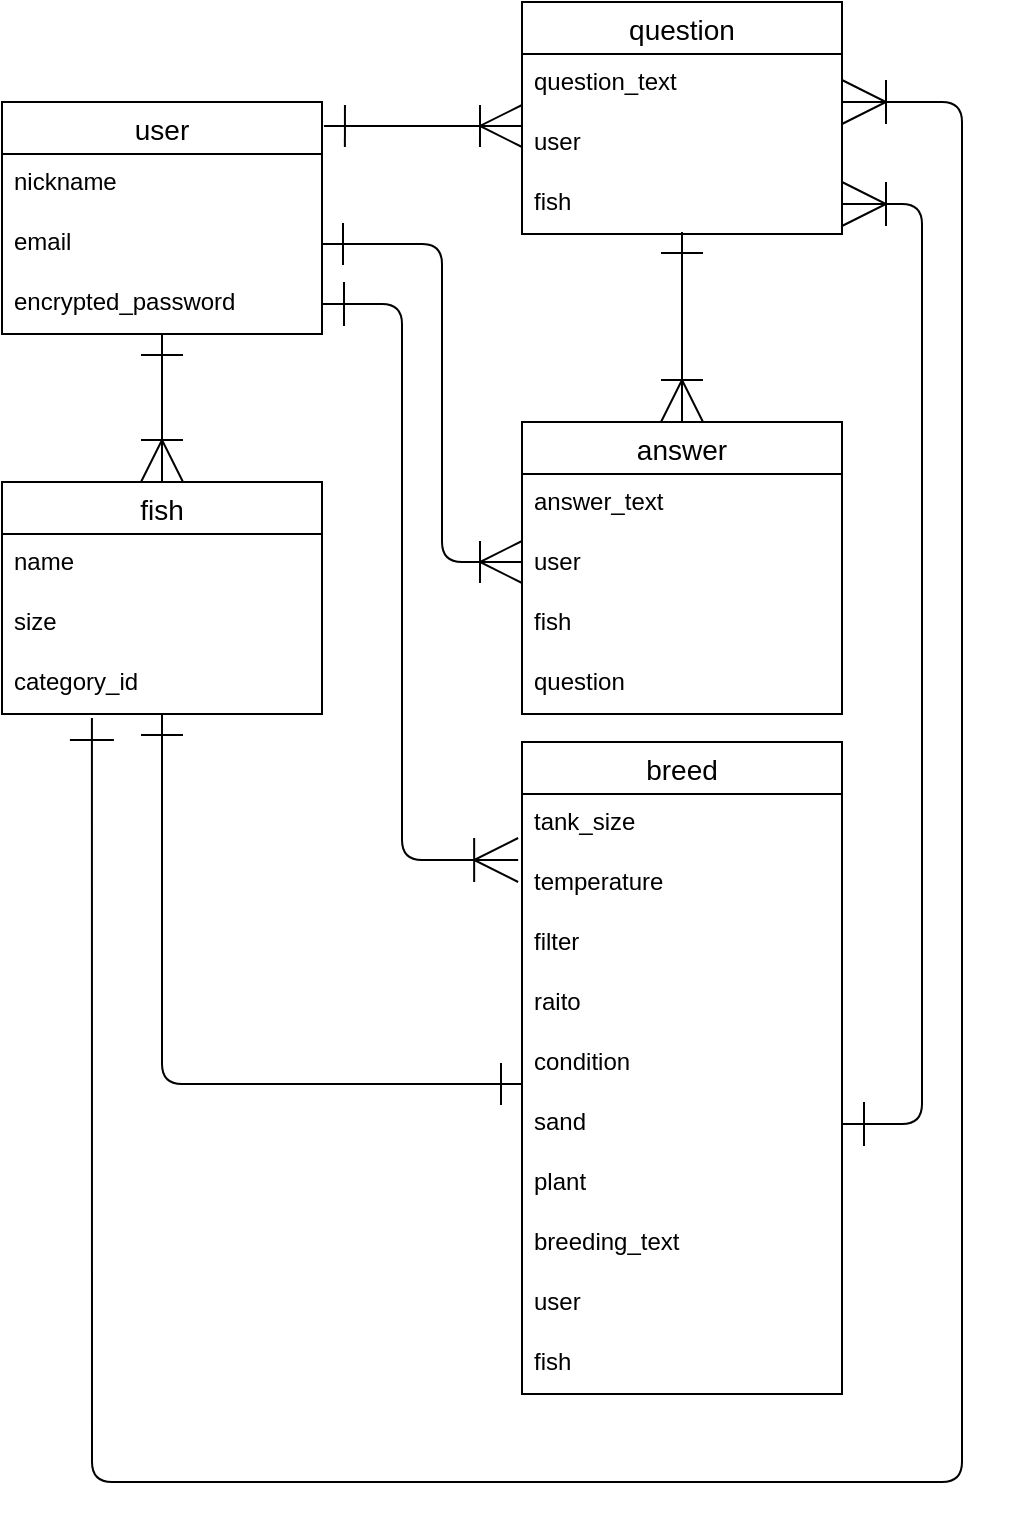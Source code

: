 <mxfile>
    <diagram id="n0hMiqmVRl9R6SomQRy_" name="ページ1">
        <mxGraphModel dx="897" dy="700" grid="0" gridSize="10" guides="1" tooltips="0" connect="0" arrows="0" fold="0" page="1" pageScale="1" pageWidth="1169" pageHeight="827" math="0" shadow="0">
            <root>
                <mxCell id="0"/>
                <mxCell id="1" parent="0"/>
                <mxCell id="YDyhRnSRwGdPQ--ho-od-155" style="edgeStyle=none;html=1;entryX=0.5;entryY=0;entryDx=0;entryDy=0;endArrow=ERoneToMany;endFill=0;startSize=19;endSize=19;startArrow=ERone;startFill=0;" edge="1" source="YDyhRnSRwGdPQ--ho-od-156" target="YDyhRnSRwGdPQ--ho-od-161" parent="1">
                    <mxGeometry relative="1" as="geometry"/>
                </mxCell>
                <mxCell id="YDyhRnSRwGdPQ--ho-od-156" value="user" style="swimlane;fontStyle=0;childLayout=stackLayout;horizontal=1;startSize=26;horizontalStack=0;resizeParent=1;resizeParentMax=0;resizeLast=0;collapsible=1;marginBottom=0;align=center;fontSize=14;" vertex="1" parent="1">
                    <mxGeometry x="249" y="67" width="160" height="116" as="geometry"/>
                </mxCell>
                <mxCell id="YDyhRnSRwGdPQ--ho-od-157" value="nickname" style="text;strokeColor=none;fillColor=none;spacingLeft=4;spacingRight=4;overflow=hidden;rotatable=0;points=[[0,0.5],[1,0.5]];portConstraint=eastwest;fontSize=12;" vertex="1" parent="YDyhRnSRwGdPQ--ho-od-156">
                    <mxGeometry y="26" width="160" height="30" as="geometry"/>
                </mxCell>
                <mxCell id="YDyhRnSRwGdPQ--ho-od-158" value="email" style="text;strokeColor=none;fillColor=none;spacingLeft=4;spacingRight=4;overflow=hidden;rotatable=0;points=[[0,0.5],[1,0.5]];portConstraint=eastwest;fontSize=12;" vertex="1" parent="YDyhRnSRwGdPQ--ho-od-156">
                    <mxGeometry y="56" width="160" height="30" as="geometry"/>
                </mxCell>
                <mxCell id="YDyhRnSRwGdPQ--ho-od-159" value="encrypted_password" style="text;strokeColor=none;fillColor=none;spacingLeft=4;spacingRight=4;overflow=hidden;rotatable=0;points=[[0,0.5],[1,0.5]];portConstraint=eastwest;fontSize=12;" vertex="1" parent="YDyhRnSRwGdPQ--ho-od-156">
                    <mxGeometry y="86" width="160" height="30" as="geometry"/>
                </mxCell>
                <mxCell id="YDyhRnSRwGdPQ--ho-od-160" style="edgeStyle=none;html=1;entryX=0;entryY=0.833;entryDx=0;entryDy=0;entryPerimeter=0;startArrow=ERone;startFill=0;endArrow=ERone;endFill=0;startSize=19;endSize=19;" edge="1" source="YDyhRnSRwGdPQ--ho-od-161" target="YDyhRnSRwGdPQ--ho-od-180" parent="1">
                    <mxGeometry relative="1" as="geometry">
                        <Array as="points">
                            <mxPoint x="329" y="558"/>
                        </Array>
                    </mxGeometry>
                </mxCell>
                <mxCell id="YDyhRnSRwGdPQ--ho-od-161" value="fish" style="swimlane;fontStyle=0;childLayout=stackLayout;horizontal=1;startSize=26;horizontalStack=0;resizeParent=1;resizeParentMax=0;resizeLast=0;collapsible=1;marginBottom=0;align=center;fontSize=14;" vertex="1" parent="1">
                    <mxGeometry x="249" y="257" width="160" height="116" as="geometry">
                        <mxRectangle x="40" y="240" width="49" height="26" as="alternateBounds"/>
                    </mxGeometry>
                </mxCell>
                <mxCell id="YDyhRnSRwGdPQ--ho-od-162" value="name" style="text;strokeColor=none;fillColor=none;spacingLeft=4;spacingRight=4;overflow=hidden;rotatable=0;points=[[0,0.5],[1,0.5]];portConstraint=eastwest;fontSize=12;" vertex="1" parent="YDyhRnSRwGdPQ--ho-od-161">
                    <mxGeometry y="26" width="160" height="30" as="geometry"/>
                </mxCell>
                <mxCell id="YDyhRnSRwGdPQ--ho-od-163" value="size" style="text;strokeColor=none;fillColor=none;spacingLeft=4;spacingRight=4;overflow=hidden;rotatable=0;points=[[0,0.5],[1,0.5]];portConstraint=eastwest;fontSize=12;" vertex="1" parent="YDyhRnSRwGdPQ--ho-od-161">
                    <mxGeometry y="56" width="160" height="30" as="geometry"/>
                </mxCell>
                <mxCell id="YDyhRnSRwGdPQ--ho-od-164" value="category_id" style="text;strokeColor=none;fillColor=none;spacingLeft=4;spacingRight=4;overflow=hidden;rotatable=0;points=[[0,0.5],[1,0.5]];portConstraint=eastwest;fontSize=12;" vertex="1" parent="YDyhRnSRwGdPQ--ho-od-161">
                    <mxGeometry y="86" width="160" height="30" as="geometry"/>
                </mxCell>
                <mxCell id="YDyhRnSRwGdPQ--ho-od-165" value="question" style="swimlane;fontStyle=0;childLayout=stackLayout;horizontal=1;startSize=26;horizontalStack=0;resizeParent=1;resizeParentMax=0;resizeLast=0;collapsible=1;marginBottom=0;align=center;fontSize=14;" vertex="1" parent="1">
                    <mxGeometry x="509" y="17" width="160" height="116" as="geometry"/>
                </mxCell>
                <mxCell id="YDyhRnSRwGdPQ--ho-od-166" value="question_text" style="text;strokeColor=none;fillColor=none;spacingLeft=4;spacingRight=4;overflow=hidden;rotatable=0;points=[[0,0.5],[1,0.5]];portConstraint=eastwest;fontSize=12;" vertex="1" parent="YDyhRnSRwGdPQ--ho-od-165">
                    <mxGeometry y="26" width="160" height="30" as="geometry"/>
                </mxCell>
                <mxCell id="YDyhRnSRwGdPQ--ho-od-167" value="user" style="text;strokeColor=none;fillColor=none;spacingLeft=4;spacingRight=4;overflow=hidden;rotatable=0;points=[[0,0.5],[1,0.5]];portConstraint=eastwest;fontSize=12;" vertex="1" parent="YDyhRnSRwGdPQ--ho-od-165">
                    <mxGeometry y="56" width="160" height="30" as="geometry"/>
                </mxCell>
                <mxCell id="YDyhRnSRwGdPQ--ho-od-168" value="fish" style="text;strokeColor=none;fillColor=none;spacingLeft=4;spacingRight=4;overflow=hidden;rotatable=0;points=[[0,0.5],[1,0.5]];portConstraint=eastwest;fontSize=12;" vertex="1" parent="YDyhRnSRwGdPQ--ho-od-165">
                    <mxGeometry y="86" width="160" height="30" as="geometry"/>
                </mxCell>
                <mxCell id="YDyhRnSRwGdPQ--ho-od-169" style="edgeStyle=none;html=1;startArrow=ERoneToMany;startFill=0;endArrow=ERone;endFill=0;startSize=19;endSize=19;entryX=0.5;entryY=0.967;entryDx=0;entryDy=0;entryPerimeter=0;" edge="1" source="YDyhRnSRwGdPQ--ho-od-170" target="YDyhRnSRwGdPQ--ho-od-168" parent="1">
                    <mxGeometry relative="1" as="geometry">
                        <mxPoint x="589" y="167" as="targetPoint"/>
                    </mxGeometry>
                </mxCell>
                <mxCell id="YDyhRnSRwGdPQ--ho-od-170" value="answer" style="swimlane;fontStyle=0;childLayout=stackLayout;horizontal=1;startSize=26;horizontalStack=0;resizeParent=1;resizeParentMax=0;resizeLast=0;collapsible=1;marginBottom=0;align=center;fontSize=14;" vertex="1" parent="1">
                    <mxGeometry x="509" y="227" width="160" height="146" as="geometry"/>
                </mxCell>
                <mxCell id="YDyhRnSRwGdPQ--ho-od-171" value="answer_text" style="text;strokeColor=none;fillColor=none;spacingLeft=4;spacingRight=4;overflow=hidden;rotatable=0;points=[[0,0.5],[1,0.5]];portConstraint=eastwest;fontSize=12;" vertex="1" parent="YDyhRnSRwGdPQ--ho-od-170">
                    <mxGeometry y="26" width="160" height="30" as="geometry"/>
                </mxCell>
                <mxCell id="YDyhRnSRwGdPQ--ho-od-172" value="user" style="text;strokeColor=none;fillColor=none;spacingLeft=4;spacingRight=4;overflow=hidden;rotatable=0;points=[[0,0.5],[1,0.5]];portConstraint=eastwest;fontSize=12;" vertex="1" parent="YDyhRnSRwGdPQ--ho-od-170">
                    <mxGeometry y="56" width="160" height="30" as="geometry"/>
                </mxCell>
                <mxCell id="YDyhRnSRwGdPQ--ho-od-173" value="fish" style="text;strokeColor=none;fillColor=none;spacingLeft=4;spacingRight=4;overflow=hidden;rotatable=0;points=[[0,0.5],[1,0.5]];portConstraint=eastwest;fontSize=12;" vertex="1" parent="YDyhRnSRwGdPQ--ho-od-170">
                    <mxGeometry y="86" width="160" height="30" as="geometry"/>
                </mxCell>
                <mxCell id="YDyhRnSRwGdPQ--ho-od-174" value="question" style="text;strokeColor=none;fillColor=none;spacingLeft=4;spacingRight=4;overflow=hidden;rotatable=0;points=[[0,0.5],[1,0.5]];portConstraint=eastwest;fontSize=12;" vertex="1" parent="YDyhRnSRwGdPQ--ho-od-170">
                    <mxGeometry y="116" width="160" height="30" as="geometry"/>
                </mxCell>
                <mxCell id="YDyhRnSRwGdPQ--ho-od-175" value="breed" style="swimlane;fontStyle=0;childLayout=stackLayout;horizontal=1;startSize=26;horizontalStack=0;resizeParent=1;resizeParentMax=0;resizeLast=0;collapsible=1;marginBottom=0;align=center;fontSize=14;" vertex="1" parent="1">
                    <mxGeometry x="509" y="387" width="160" height="326" as="geometry"/>
                </mxCell>
                <mxCell id="YDyhRnSRwGdPQ--ho-od-176" value="tank_size" style="text;strokeColor=none;fillColor=none;spacingLeft=4;spacingRight=4;overflow=hidden;rotatable=0;points=[[0,0.5],[1,0.5]];portConstraint=eastwest;fontSize=12;" vertex="1" parent="YDyhRnSRwGdPQ--ho-od-175">
                    <mxGeometry y="26" width="160" height="30" as="geometry"/>
                </mxCell>
                <mxCell id="YDyhRnSRwGdPQ--ho-od-177" value="temperature " style="text;strokeColor=none;fillColor=none;spacingLeft=4;spacingRight=4;overflow=hidden;rotatable=0;points=[[0,0.5],[1,0.5]];portConstraint=eastwest;fontSize=12;" vertex="1" parent="YDyhRnSRwGdPQ--ho-od-175">
                    <mxGeometry y="56" width="160" height="30" as="geometry"/>
                </mxCell>
                <mxCell id="YDyhRnSRwGdPQ--ho-od-178" value="filter" style="text;strokeColor=none;fillColor=none;spacingLeft=4;spacingRight=4;overflow=hidden;rotatable=0;points=[[0,0.5],[1,0.5]];portConstraint=eastwest;fontSize=12;" vertex="1" parent="YDyhRnSRwGdPQ--ho-od-175">
                    <mxGeometry y="86" width="160" height="30" as="geometry"/>
                </mxCell>
                <mxCell id="YDyhRnSRwGdPQ--ho-od-179" value="raito" style="text;strokeColor=none;fillColor=none;spacingLeft=4;spacingRight=4;overflow=hidden;rotatable=0;points=[[0,0.5],[1,0.5]];portConstraint=eastwest;fontSize=12;" vertex="1" parent="YDyhRnSRwGdPQ--ho-od-175">
                    <mxGeometry y="116" width="160" height="30" as="geometry"/>
                </mxCell>
                <mxCell id="YDyhRnSRwGdPQ--ho-od-180" value="condition" style="text;strokeColor=none;fillColor=none;spacingLeft=4;spacingRight=4;overflow=hidden;rotatable=0;points=[[0,0.5],[1,0.5]];portConstraint=eastwest;fontSize=12;" vertex="1" parent="YDyhRnSRwGdPQ--ho-od-175">
                    <mxGeometry y="146" width="160" height="30" as="geometry"/>
                </mxCell>
                <mxCell id="YDyhRnSRwGdPQ--ho-od-181" value="sand" style="text;strokeColor=none;fillColor=none;spacingLeft=4;spacingRight=4;overflow=hidden;rotatable=0;points=[[0,0.5],[1,0.5]];portConstraint=eastwest;fontSize=12;" vertex="1" parent="YDyhRnSRwGdPQ--ho-od-175">
                    <mxGeometry y="176" width="160" height="30" as="geometry"/>
                </mxCell>
                <mxCell id="YDyhRnSRwGdPQ--ho-od-182" value="plant" style="text;strokeColor=none;fillColor=none;spacingLeft=4;spacingRight=4;overflow=hidden;rotatable=0;points=[[0,0.5],[1,0.5]];portConstraint=eastwest;fontSize=12;" vertex="1" parent="YDyhRnSRwGdPQ--ho-od-175">
                    <mxGeometry y="206" width="160" height="30" as="geometry"/>
                </mxCell>
                <mxCell id="YDyhRnSRwGdPQ--ho-od-183" value="breeding_text" style="text;strokeColor=none;fillColor=none;spacingLeft=4;spacingRight=4;overflow=hidden;rotatable=0;points=[[0,0.5],[1,0.5]];portConstraint=eastwest;fontSize=12;" vertex="1" parent="YDyhRnSRwGdPQ--ho-od-175">
                    <mxGeometry y="236" width="160" height="30" as="geometry"/>
                </mxCell>
                <mxCell id="YDyhRnSRwGdPQ--ho-od-184" value="user" style="text;strokeColor=none;fillColor=none;spacingLeft=4;spacingRight=4;overflow=hidden;rotatable=0;points=[[0,0.5],[1,0.5]];portConstraint=eastwest;fontSize=12;" vertex="1" parent="YDyhRnSRwGdPQ--ho-od-175">
                    <mxGeometry y="266" width="160" height="30" as="geometry"/>
                </mxCell>
                <mxCell id="YDyhRnSRwGdPQ--ho-od-185" value="fish" style="text;strokeColor=none;fillColor=none;spacingLeft=4;spacingRight=4;overflow=hidden;rotatable=0;points=[[0,0.5],[1,0.5]];portConstraint=eastwest;fontSize=12;" vertex="1" parent="YDyhRnSRwGdPQ--ho-od-175">
                    <mxGeometry y="296" width="160" height="30" as="geometry"/>
                </mxCell>
                <mxCell id="YDyhRnSRwGdPQ--ho-od-186" style="edgeStyle=none;html=1;startArrow=ERone;startFill=0;endArrow=ERoneToMany;endFill=0;startSize=19;endSize=19;exitX=1.006;exitY=0.103;exitDx=0;exitDy=0;exitPerimeter=0;" edge="1" source="YDyhRnSRwGdPQ--ho-od-156" parent="1">
                    <mxGeometry relative="1" as="geometry">
                        <mxPoint x="509.0" y="79" as="targetPoint"/>
                    </mxGeometry>
                </mxCell>
                <mxCell id="YDyhRnSRwGdPQ--ho-od-187" style="edgeStyle=none;html=1;startArrow=ERone;startFill=0;endArrow=ERoneToMany;endFill=0;startSize=19;endSize=19;exitX=1;exitY=0.5;exitDx=0;exitDy=0;" edge="1" source="YDyhRnSRwGdPQ--ho-od-158" parent="1">
                    <mxGeometry relative="1" as="geometry">
                        <Array as="points">
                            <mxPoint x="469" y="138"/>
                            <mxPoint x="469" y="297"/>
                        </Array>
                        <mxPoint x="509.0" y="297" as="targetPoint"/>
                    </mxGeometry>
                </mxCell>
                <mxCell id="YDyhRnSRwGdPQ--ho-od-188" value="" style="edgeStyle=none;html=1;entryX=-0.012;entryY=0.1;entryDx=0;entryDy=0;entryPerimeter=0;exitX=1;exitY=0.5;exitDx=0;exitDy=0;endArrow=ERoneToMany;endFill=0;endSize=20;startSize=20;startArrow=ERone;startFill=0;" edge="1" source="YDyhRnSRwGdPQ--ho-od-159" target="YDyhRnSRwGdPQ--ho-od-177" parent="1">
                    <mxGeometry relative="1" as="geometry">
                        <Array as="points">
                            <mxPoint x="449" y="168"/>
                            <mxPoint x="449" y="446"/>
                        </Array>
                    </mxGeometry>
                </mxCell>
                <mxCell id="YDyhRnSRwGdPQ--ho-od-189" style="edgeStyle=none;html=1;exitX=0.281;exitY=1.067;exitDx=0;exitDy=0;exitPerimeter=0;endArrow=ERoneToMany;endFill=0;startArrow=ERone;startFill=0;endSize=20;startSize=20;" edge="1" source="YDyhRnSRwGdPQ--ho-od-164" parent="1">
                    <mxGeometry relative="1" as="geometry">
                        <mxPoint x="669" y="67" as="targetPoint"/>
                        <Array as="points">
                            <mxPoint x="294" y="757"/>
                            <mxPoint x="729" y="757"/>
                            <mxPoint x="729" y="407"/>
                            <mxPoint x="729" y="67"/>
                        </Array>
                    </mxGeometry>
                </mxCell>
                <mxCell id="YDyhRnSRwGdPQ--ho-od-190" style="edgeStyle=none;html=1;startArrow=ERone;startFill=0;endArrow=ERoneToMany;endFill=0;startSize=20;endSize=20;exitX=1;exitY=0.5;exitDx=0;exitDy=0;entryX=1;entryY=0.5;entryDx=0;entryDy=0;" edge="1" source="YDyhRnSRwGdPQ--ho-od-181" target="YDyhRnSRwGdPQ--ho-od-168" parent="1">
                    <mxGeometry relative="1" as="geometry">
                        <mxPoint x="669" y="138" as="targetPoint"/>
                        <Array as="points">
                            <mxPoint x="709" y="578"/>
                            <mxPoint x="709" y="317"/>
                            <mxPoint x="709" y="118"/>
                        </Array>
                    </mxGeometry>
                </mxCell>
            </root>
        </mxGraphModel>
    </diagram>
</mxfile>